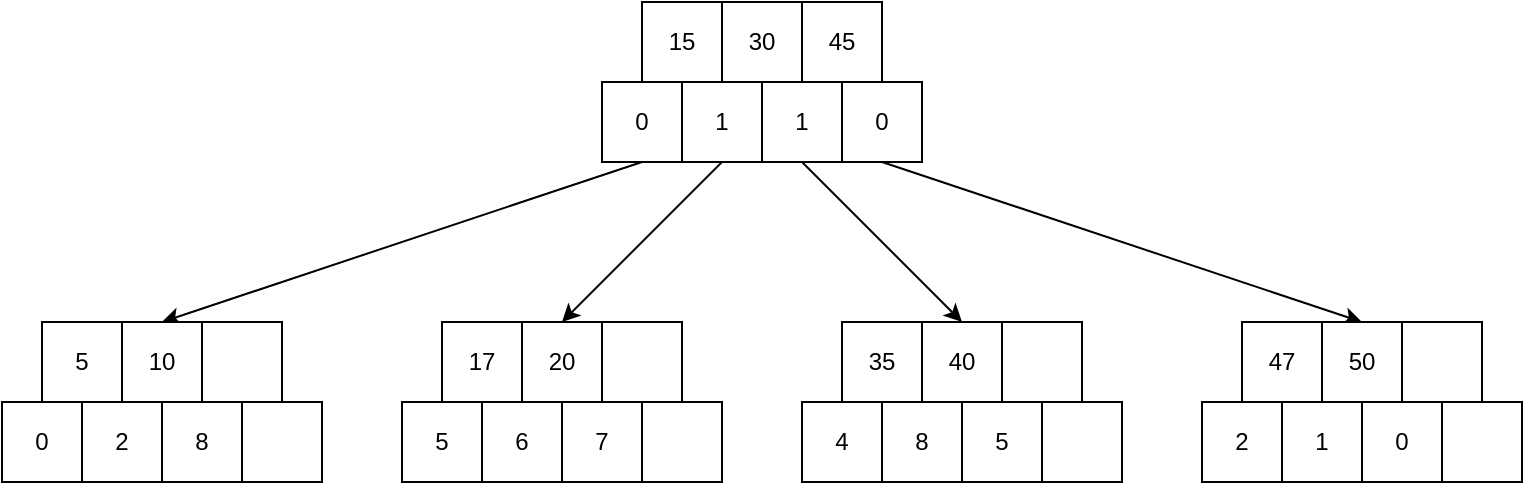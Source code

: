 <mxfile version="17.4.2" type="device"><diagram id="sNld3rZ4JpTNLqk1yw6c" name="Page-1"><mxGraphModel dx="1615" dy="1584" grid="1" gridSize="10" guides="1" tooltips="1" connect="1" arrows="1" fold="1" page="1" pageScale="1" pageWidth="1169" pageHeight="827" math="0" shadow="0"><root><mxCell id="0"/><mxCell id="1" parent="0"/><mxCell id="cfl6EVjrrko_-16JiTfz-15" value="15" style="rounded=0;whiteSpace=wrap;html=1;" parent="1" vertex="1"><mxGeometry x="360" y="240" width="40" height="40" as="geometry"/></mxCell><mxCell id="cfl6EVjrrko_-16JiTfz-16" value="30" style="rounded=0;whiteSpace=wrap;html=1;" parent="1" vertex="1"><mxGeometry x="400" y="240" width="40" height="40" as="geometry"/></mxCell><mxCell id="cfl6EVjrrko_-16JiTfz-17" value="45" style="rounded=0;whiteSpace=wrap;html=1;" parent="1" vertex="1"><mxGeometry x="440" y="240" width="40" height="40" as="geometry"/></mxCell><mxCell id="IzgtE8SRuVws4kOcKwKn-31" style="rounded=0;orthogonalLoop=1;jettySize=auto;html=1;entryX=0.5;entryY=0;entryDx=0;entryDy=0;exitX=0.5;exitY=1;exitDx=0;exitDy=0;" edge="1" parent="1" source="cfl6EVjrrko_-16JiTfz-19" target="IzgtE8SRuVws4kOcKwKn-4"><mxGeometry relative="1" as="geometry"/></mxCell><mxCell id="cfl6EVjrrko_-16JiTfz-19" value="0" style="rounded=0;whiteSpace=wrap;html=1;" parent="1" vertex="1"><mxGeometry x="340" y="280" width="40" height="40" as="geometry"/></mxCell><mxCell id="IzgtE8SRuVws4kOcKwKn-32" style="edgeStyle=none;rounded=0;orthogonalLoop=1;jettySize=auto;html=1;entryX=0.5;entryY=0;entryDx=0;entryDy=0;exitX=0.5;exitY=1;exitDx=0;exitDy=0;" edge="1" parent="1" source="cfl6EVjrrko_-16JiTfz-21" target="IzgtE8SRuVws4kOcKwKn-11"><mxGeometry relative="1" as="geometry"/></mxCell><mxCell id="cfl6EVjrrko_-16JiTfz-21" value="1" style="rounded=0;whiteSpace=wrap;html=1;" parent="1" vertex="1"><mxGeometry x="380" y="280" width="40" height="40" as="geometry"/></mxCell><mxCell id="IzgtE8SRuVws4kOcKwKn-33" style="edgeStyle=none;rounded=0;orthogonalLoop=1;jettySize=auto;html=1;entryX=0.5;entryY=0;entryDx=0;entryDy=0;exitX=0.5;exitY=1;exitDx=0;exitDy=0;" edge="1" parent="1" source="cfl6EVjrrko_-16JiTfz-23" target="IzgtE8SRuVws4kOcKwKn-18"><mxGeometry relative="1" as="geometry"/></mxCell><mxCell id="cfl6EVjrrko_-16JiTfz-23" value="1" style="rounded=0;whiteSpace=wrap;html=1;" parent="1" vertex="1"><mxGeometry x="420" y="280" width="40" height="40" as="geometry"/></mxCell><mxCell id="IzgtE8SRuVws4kOcKwKn-34" style="edgeStyle=none;rounded=0;orthogonalLoop=1;jettySize=auto;html=1;entryX=0.5;entryY=0;entryDx=0;entryDy=0;exitX=0.5;exitY=1;exitDx=0;exitDy=0;" edge="1" parent="1" source="cfl6EVjrrko_-16JiTfz-25" target="IzgtE8SRuVws4kOcKwKn-25"><mxGeometry relative="1" as="geometry"/></mxCell><mxCell id="cfl6EVjrrko_-16JiTfz-25" value="0" style="rounded=0;whiteSpace=wrap;html=1;" parent="1" vertex="1"><mxGeometry x="460" y="280" width="40" height="40" as="geometry"/></mxCell><mxCell id="IzgtE8SRuVws4kOcKwKn-3" value="5" style="rounded=0;whiteSpace=wrap;html=1;" vertex="1" parent="1"><mxGeometry x="60" y="400" width="40" height="40" as="geometry"/></mxCell><mxCell id="IzgtE8SRuVws4kOcKwKn-4" value="10" style="rounded=0;whiteSpace=wrap;html=1;" vertex="1" parent="1"><mxGeometry x="100" y="400" width="40" height="40" as="geometry"/></mxCell><mxCell id="IzgtE8SRuVws4kOcKwKn-5" value="" style="rounded=0;whiteSpace=wrap;html=1;" vertex="1" parent="1"><mxGeometry x="140" y="400" width="40" height="40" as="geometry"/></mxCell><mxCell id="IzgtE8SRuVws4kOcKwKn-6" value="0" style="rounded=0;whiteSpace=wrap;html=1;" vertex="1" parent="1"><mxGeometry x="40" y="440" width="40" height="40" as="geometry"/></mxCell><mxCell id="IzgtE8SRuVws4kOcKwKn-7" value="2" style="rounded=0;whiteSpace=wrap;html=1;" vertex="1" parent="1"><mxGeometry x="80" y="440" width="40" height="40" as="geometry"/></mxCell><mxCell id="IzgtE8SRuVws4kOcKwKn-8" value="8" style="rounded=0;whiteSpace=wrap;html=1;" vertex="1" parent="1"><mxGeometry x="120" y="440" width="40" height="40" as="geometry"/></mxCell><mxCell id="IzgtE8SRuVws4kOcKwKn-9" value="" style="rounded=0;whiteSpace=wrap;html=1;" vertex="1" parent="1"><mxGeometry x="160" y="440" width="40" height="40" as="geometry"/></mxCell><mxCell id="IzgtE8SRuVws4kOcKwKn-10" value="17" style="rounded=0;whiteSpace=wrap;html=1;" vertex="1" parent="1"><mxGeometry x="260" y="400" width="40" height="40" as="geometry"/></mxCell><mxCell id="IzgtE8SRuVws4kOcKwKn-11" value="20" style="rounded=0;whiteSpace=wrap;html=1;" vertex="1" parent="1"><mxGeometry x="300" y="400" width="40" height="40" as="geometry"/></mxCell><mxCell id="IzgtE8SRuVws4kOcKwKn-12" value="" style="rounded=0;whiteSpace=wrap;html=1;" vertex="1" parent="1"><mxGeometry x="340" y="400" width="40" height="40" as="geometry"/></mxCell><mxCell id="IzgtE8SRuVws4kOcKwKn-13" value="5" style="rounded=0;whiteSpace=wrap;html=1;" vertex="1" parent="1"><mxGeometry x="240" y="440" width="40" height="40" as="geometry"/></mxCell><mxCell id="IzgtE8SRuVws4kOcKwKn-14" value="6" style="rounded=0;whiteSpace=wrap;html=1;" vertex="1" parent="1"><mxGeometry x="280" y="440" width="40" height="40" as="geometry"/></mxCell><mxCell id="IzgtE8SRuVws4kOcKwKn-15" value="7" style="rounded=0;whiteSpace=wrap;html=1;" vertex="1" parent="1"><mxGeometry x="320" y="440" width="40" height="40" as="geometry"/></mxCell><mxCell id="IzgtE8SRuVws4kOcKwKn-16" value="" style="rounded=0;whiteSpace=wrap;html=1;" vertex="1" parent="1"><mxGeometry x="360" y="440" width="40" height="40" as="geometry"/></mxCell><mxCell id="IzgtE8SRuVws4kOcKwKn-17" value="35" style="rounded=0;whiteSpace=wrap;html=1;" vertex="1" parent="1"><mxGeometry x="460" y="400" width="40" height="40" as="geometry"/></mxCell><mxCell id="IzgtE8SRuVws4kOcKwKn-18" value="40" style="rounded=0;whiteSpace=wrap;html=1;" vertex="1" parent="1"><mxGeometry x="500" y="400" width="40" height="40" as="geometry"/></mxCell><mxCell id="IzgtE8SRuVws4kOcKwKn-19" value="" style="rounded=0;whiteSpace=wrap;html=1;" vertex="1" parent="1"><mxGeometry x="540" y="400" width="40" height="40" as="geometry"/></mxCell><mxCell id="IzgtE8SRuVws4kOcKwKn-20" value="4" style="rounded=0;whiteSpace=wrap;html=1;" vertex="1" parent="1"><mxGeometry x="440" y="440" width="40" height="40" as="geometry"/></mxCell><mxCell id="IzgtE8SRuVws4kOcKwKn-21" value="8" style="rounded=0;whiteSpace=wrap;html=1;" vertex="1" parent="1"><mxGeometry x="480" y="440" width="40" height="40" as="geometry"/></mxCell><mxCell id="IzgtE8SRuVws4kOcKwKn-22" value="5" style="rounded=0;whiteSpace=wrap;html=1;" vertex="1" parent="1"><mxGeometry x="520" y="440" width="40" height="40" as="geometry"/></mxCell><mxCell id="IzgtE8SRuVws4kOcKwKn-23" value="" style="rounded=0;whiteSpace=wrap;html=1;" vertex="1" parent="1"><mxGeometry x="560" y="440" width="40" height="40" as="geometry"/></mxCell><mxCell id="IzgtE8SRuVws4kOcKwKn-24" value="47" style="rounded=0;whiteSpace=wrap;html=1;" vertex="1" parent="1"><mxGeometry x="660" y="400" width="40" height="40" as="geometry"/></mxCell><mxCell id="IzgtE8SRuVws4kOcKwKn-25" value="50" style="rounded=0;whiteSpace=wrap;html=1;" vertex="1" parent="1"><mxGeometry x="700" y="400" width="40" height="40" as="geometry"/></mxCell><mxCell id="IzgtE8SRuVws4kOcKwKn-26" value="" style="rounded=0;whiteSpace=wrap;html=1;" vertex="1" parent="1"><mxGeometry x="740" y="400" width="40" height="40" as="geometry"/></mxCell><mxCell id="IzgtE8SRuVws4kOcKwKn-27" value="2" style="rounded=0;whiteSpace=wrap;html=1;" vertex="1" parent="1"><mxGeometry x="640" y="440" width="40" height="40" as="geometry"/></mxCell><mxCell id="IzgtE8SRuVws4kOcKwKn-28" value="1" style="rounded=0;whiteSpace=wrap;html=1;" vertex="1" parent="1"><mxGeometry x="680" y="440" width="40" height="40" as="geometry"/></mxCell><mxCell id="IzgtE8SRuVws4kOcKwKn-29" value="0" style="rounded=0;whiteSpace=wrap;html=1;" vertex="1" parent="1"><mxGeometry x="720" y="440" width="40" height="40" as="geometry"/></mxCell><mxCell id="IzgtE8SRuVws4kOcKwKn-30" value="" style="rounded=0;whiteSpace=wrap;html=1;" vertex="1" parent="1"><mxGeometry x="760" y="440" width="40" height="40" as="geometry"/></mxCell></root></mxGraphModel></diagram></mxfile>